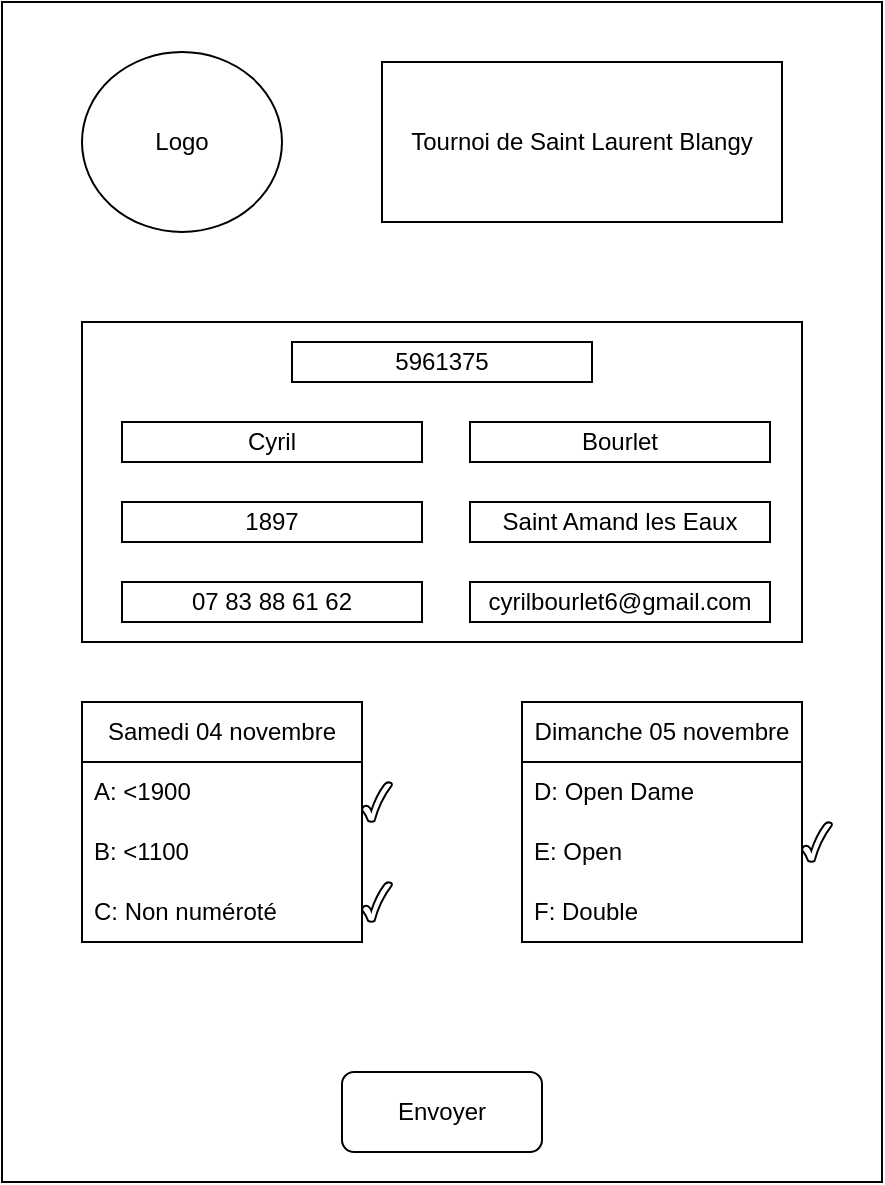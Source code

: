 <mxfile version="22.0.0" type="device">
  <diagram name="Page-1" id="IgUBAvVvz_bRSGltK3DH">
    <mxGraphModel dx="1181" dy="644" grid="1" gridSize="10" guides="1" tooltips="1" connect="1" arrows="1" fold="1" page="1" pageScale="1" pageWidth="827" pageHeight="1169" math="0" shadow="0">
      <root>
        <mxCell id="0" />
        <mxCell id="1" parent="0" />
        <mxCell id="5R5Zfie6tbX_Vx82pDZm-1" value="" style="rounded=0;whiteSpace=wrap;html=1;" vertex="1" parent="1">
          <mxGeometry x="180" y="50" width="440" height="590" as="geometry" />
        </mxCell>
        <mxCell id="5R5Zfie6tbX_Vx82pDZm-4" value="Tournoi de Saint Laurent Blangy" style="rounded=0;whiteSpace=wrap;html=1;" vertex="1" parent="1">
          <mxGeometry x="370" y="80" width="200" height="80" as="geometry" />
        </mxCell>
        <mxCell id="5R5Zfie6tbX_Vx82pDZm-5" value="Logo" style="ellipse;whiteSpace=wrap;html=1;" vertex="1" parent="1">
          <mxGeometry x="220" y="75" width="100" height="90" as="geometry" />
        </mxCell>
        <mxCell id="5R5Zfie6tbX_Vx82pDZm-6" value="&lt;div style=&quot;&quot;&gt;&lt;br&gt;&lt;/div&gt;" style="rounded=0;whiteSpace=wrap;html=1;align=center;" vertex="1" parent="1">
          <mxGeometry x="220" y="210" width="360" height="160" as="geometry" />
        </mxCell>
        <mxCell id="5R5Zfie6tbX_Vx82pDZm-24" value="Envoyer" style="rounded=1;whiteSpace=wrap;html=1;" vertex="1" parent="1">
          <mxGeometry x="350" y="585" width="100" height="40" as="geometry" />
        </mxCell>
        <mxCell id="5R5Zfie6tbX_Vx82pDZm-25" value="5961375" style="rounded=0;whiteSpace=wrap;html=1;" vertex="1" parent="1">
          <mxGeometry x="325" y="220" width="150" height="20" as="geometry" />
        </mxCell>
        <mxCell id="5R5Zfie6tbX_Vx82pDZm-26" value="1897" style="rounded=0;whiteSpace=wrap;html=1;" vertex="1" parent="1">
          <mxGeometry x="240" y="300" width="150" height="20" as="geometry" />
        </mxCell>
        <mxCell id="5R5Zfie6tbX_Vx82pDZm-27" value="Saint Amand les Eaux" style="rounded=0;whiteSpace=wrap;html=1;" vertex="1" parent="1">
          <mxGeometry x="414" y="300" width="150" height="20" as="geometry" />
        </mxCell>
        <mxCell id="5R5Zfie6tbX_Vx82pDZm-28" value="cyrilbourlet6@gmail.com" style="rounded=0;whiteSpace=wrap;html=1;" vertex="1" parent="1">
          <mxGeometry x="414" y="340" width="150" height="20" as="geometry" />
        </mxCell>
        <mxCell id="5R5Zfie6tbX_Vx82pDZm-29" value="07 83 88 61 62" style="rounded=0;whiteSpace=wrap;html=1;" vertex="1" parent="1">
          <mxGeometry x="240" y="340" width="150" height="20" as="geometry" />
        </mxCell>
        <mxCell id="5R5Zfie6tbX_Vx82pDZm-30" value="Bourlet" style="rounded=0;whiteSpace=wrap;html=1;" vertex="1" parent="1">
          <mxGeometry x="414" y="260" width="150" height="20" as="geometry" />
        </mxCell>
        <mxCell id="5R5Zfie6tbX_Vx82pDZm-31" value="Cyril" style="rounded=0;whiteSpace=wrap;html=1;" vertex="1" parent="1">
          <mxGeometry x="240" y="260" width="150" height="20" as="geometry" />
        </mxCell>
        <mxCell id="5R5Zfie6tbX_Vx82pDZm-32" value="Samedi 04 novembre" style="swimlane;fontStyle=0;childLayout=stackLayout;horizontal=1;startSize=30;horizontalStack=0;resizeParent=1;resizeParentMax=0;resizeLast=0;collapsible=1;marginBottom=0;whiteSpace=wrap;html=1;" vertex="1" parent="1">
          <mxGeometry x="220" y="400" width="140" height="120" as="geometry" />
        </mxCell>
        <mxCell id="5R5Zfie6tbX_Vx82pDZm-33" value="A: &amp;lt;1900" style="text;strokeColor=none;fillColor=none;align=left;verticalAlign=middle;spacingLeft=4;spacingRight=4;overflow=hidden;points=[[0,0.5],[1,0.5]];portConstraint=eastwest;rotatable=0;whiteSpace=wrap;html=1;" vertex="1" parent="5R5Zfie6tbX_Vx82pDZm-32">
          <mxGeometry y="30" width="140" height="30" as="geometry" />
        </mxCell>
        <mxCell id="5R5Zfie6tbX_Vx82pDZm-34" value="B: &amp;lt;1100" style="text;strokeColor=none;fillColor=none;align=left;verticalAlign=middle;spacingLeft=4;spacingRight=4;overflow=hidden;points=[[0,0.5],[1,0.5]];portConstraint=eastwest;rotatable=0;whiteSpace=wrap;html=1;" vertex="1" parent="5R5Zfie6tbX_Vx82pDZm-32">
          <mxGeometry y="60" width="140" height="30" as="geometry" />
        </mxCell>
        <mxCell id="5R5Zfie6tbX_Vx82pDZm-35" value="C: Non numéroté" style="text;strokeColor=none;fillColor=none;align=left;verticalAlign=middle;spacingLeft=4;spacingRight=4;overflow=hidden;points=[[0,0.5],[1,0.5]];portConstraint=eastwest;rotatable=0;whiteSpace=wrap;html=1;" vertex="1" parent="5R5Zfie6tbX_Vx82pDZm-32">
          <mxGeometry y="90" width="140" height="30" as="geometry" />
        </mxCell>
        <mxCell id="5R5Zfie6tbX_Vx82pDZm-36" value="Dimanche 05 novembre" style="swimlane;fontStyle=0;childLayout=stackLayout;horizontal=1;startSize=30;horizontalStack=0;resizeParent=1;resizeParentMax=0;resizeLast=0;collapsible=1;marginBottom=0;whiteSpace=wrap;html=1;" vertex="1" parent="1">
          <mxGeometry x="440" y="400" width="140" height="120" as="geometry" />
        </mxCell>
        <mxCell id="5R5Zfie6tbX_Vx82pDZm-37" value="D: Open Dame" style="text;strokeColor=none;fillColor=none;align=left;verticalAlign=middle;spacingLeft=4;spacingRight=4;overflow=hidden;points=[[0,0.5],[1,0.5]];portConstraint=eastwest;rotatable=0;whiteSpace=wrap;html=1;" vertex="1" parent="5R5Zfie6tbX_Vx82pDZm-36">
          <mxGeometry y="30" width="140" height="30" as="geometry" />
        </mxCell>
        <mxCell id="5R5Zfie6tbX_Vx82pDZm-38" value="E: Open" style="text;strokeColor=none;fillColor=none;align=left;verticalAlign=middle;spacingLeft=4;spacingRight=4;overflow=hidden;points=[[0,0.5],[1,0.5]];portConstraint=eastwest;rotatable=0;whiteSpace=wrap;html=1;" vertex="1" parent="5R5Zfie6tbX_Vx82pDZm-36">
          <mxGeometry y="60" width="140" height="30" as="geometry" />
        </mxCell>
        <mxCell id="5R5Zfie6tbX_Vx82pDZm-39" value="F: Double" style="text;strokeColor=none;fillColor=none;align=left;verticalAlign=middle;spacingLeft=4;spacingRight=4;overflow=hidden;points=[[0,0.5],[1,0.5]];portConstraint=eastwest;rotatable=0;whiteSpace=wrap;html=1;" vertex="1" parent="5R5Zfie6tbX_Vx82pDZm-36">
          <mxGeometry y="90" width="140" height="30" as="geometry" />
        </mxCell>
        <mxCell id="5R5Zfie6tbX_Vx82pDZm-40" value="" style="verticalLabelPosition=bottom;verticalAlign=top;html=1;shape=mxgraph.basic.tick" vertex="1" parent="1">
          <mxGeometry x="580" y="460" width="15" height="20" as="geometry" />
        </mxCell>
        <mxCell id="5R5Zfie6tbX_Vx82pDZm-41" value="" style="verticalLabelPosition=bottom;verticalAlign=top;html=1;shape=mxgraph.basic.tick" vertex="1" parent="1">
          <mxGeometry x="360" y="490" width="15" height="20" as="geometry" />
        </mxCell>
        <mxCell id="5R5Zfie6tbX_Vx82pDZm-42" value="" style="verticalLabelPosition=bottom;verticalAlign=top;html=1;shape=mxgraph.basic.tick" vertex="1" parent="1">
          <mxGeometry x="360" y="440" width="15" height="20" as="geometry" />
        </mxCell>
      </root>
    </mxGraphModel>
  </diagram>
</mxfile>
